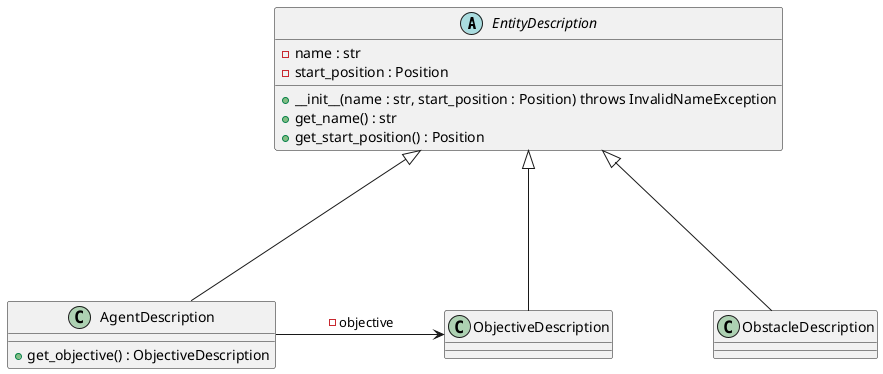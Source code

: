 @startuml

skinparam linetype polyline
skinparam nodesep 100
skinparam ranksep 150
!startsub ENTITY_DESCRIPTION
abstract class EntityDescription {
    - name : str
    - start_position : Position
    + __init__(name : str, start_position : Position) throws InvalidNameException
    + get_name() : str
    + get_start_position() : Position
}

class AgentDescription {
    '- objective : Objective
    + get_objective() : ObjectiveDescription
}

class ObstacleDescription
class ObjectiveDescription

EntityDescription  <|-- AgentDescription
EntityDescription  <|-- ObstacleDescription
EntityDescription  <|-- ObjectiveDescription
AgentDescription -r-> ObjectiveDescription : - objective
!endsub

@enduml